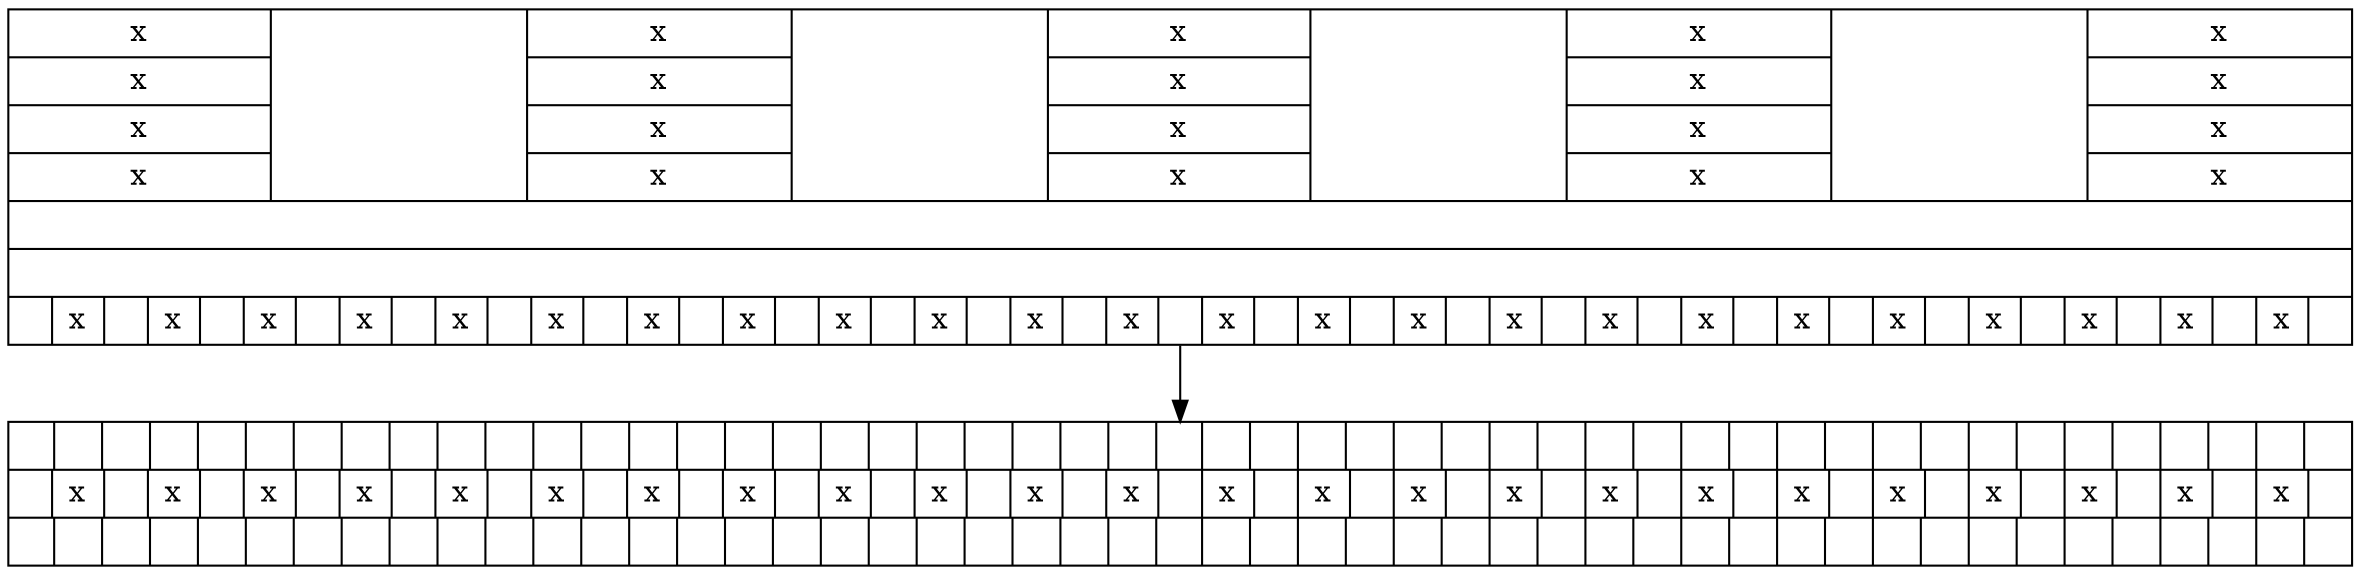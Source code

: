 digraph xxx {
  bib_patch [ shape=record label="{
  					{
						{x|x|x|x}||
						{x|x|x|x}||
						{x|x|x|x}||
						{x|x|x|x}||
						{x|x|x|x}
					}|||
					{|x||x||x||x||x||x||x||x||x||x||x||x||x||x||x||x||x||x||x||x||x||x||x||x|}
				   }" ];
  alslug_patch [ shape=record label="{
					{ | | | | | | | | | | | | | | | | | | | | | | | | | | | | | | | | | | | | | | | | | | | | | | | | }|
					{ |x| |x| |x| |x| |x| |x| |x| |x| |x| |x| |x| |x| |x| |x| |x| |x| |x| |x| |x| |x| |x| |x| |x| |x| }|
					{ | | | | | | | | | | | | | | | | | | | | | | | | | | | | | | | | | | | | | | | | | | | | | | | | }
                                      }" ];
  bib_patch -> alslug_patch;
}
